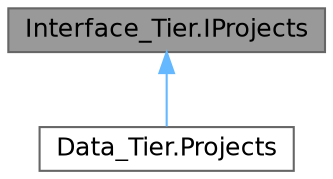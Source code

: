 digraph "Interface_Tier.IProjects"
{
 // LATEX_PDF_SIZE
  bgcolor="transparent";
  edge [fontname=Helvetica,fontsize=12,labelfontname=Helvetica,labelfontsize=10];
  node [fontname=Helvetica,fontsize=12,shape=box,height=0.2,width=0.4];
  Node1 [id="Node000001",label="Interface_Tier.IProjects",height=0.2,width=0.4,color="gray40", fillcolor="grey60", style="filled", fontcolor="black",tooltip="Methods to implement in the projects class."];
  Node1 -> Node2 [id="edge1_Node000001_Node000002",dir="back",color="steelblue1",style="solid",tooltip=" "];
  Node2 [id="Node000002",label="Data_Tier.Projects",height=0.2,width=0.4,color="gray40", fillcolor="white", style="filled",URL="$class_data___tier_1_1_projects.html",tooltip="Singleton class that manages the projects in the system. Allows adding, removing, updating,..."];
}
